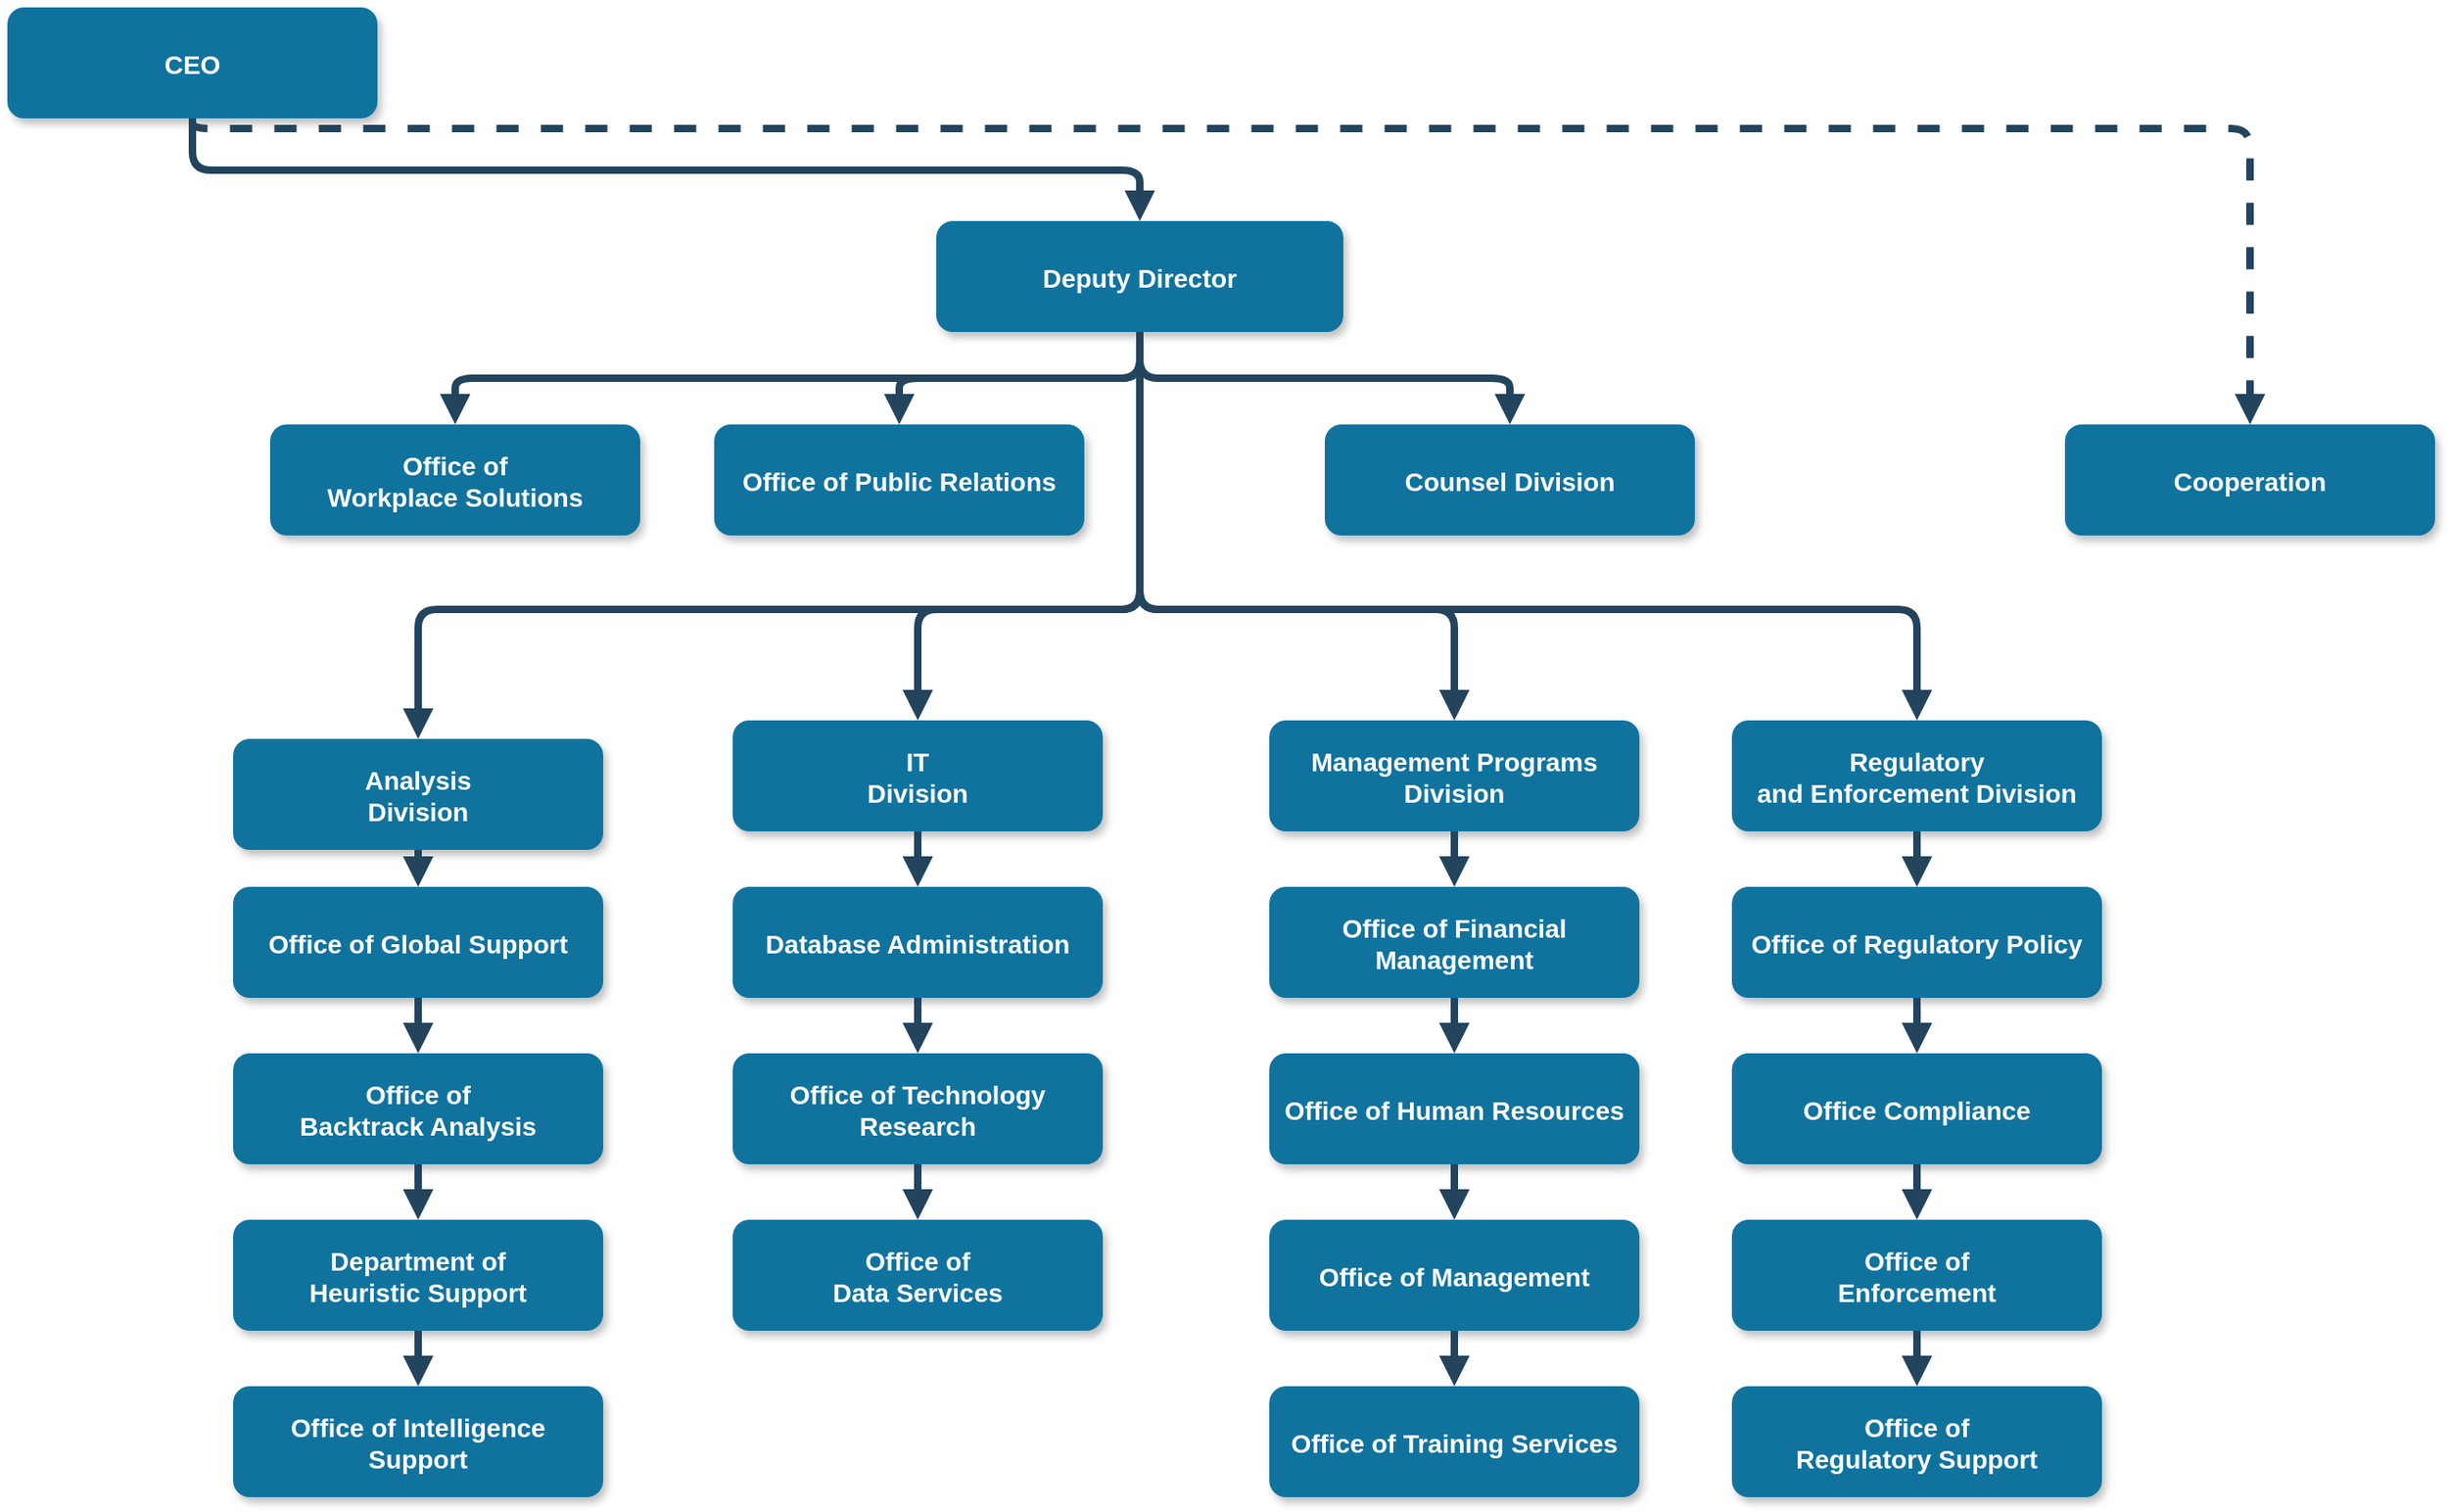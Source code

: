 <mxfile version="25.0.0" pages="2">
  <diagram name="Page-1" id="97916047-d0de-89f5-080d-49f4d83e522f">
    <mxGraphModel dx="2320" dy="1400" grid="1" gridSize="10" guides="1" tooltips="1" connect="1" arrows="1" fold="1" page="1" pageScale="1.5" pageWidth="1169" pageHeight="827" background="none" math="0" shadow="0">
      <root>
        <mxCell id="0" />
        <mxCell id="1" parent="0" />
        <mxCell id="2" value="CEO" style="rounded=1;fillColor=#10739E;strokeColor=none;shadow=1;gradientColor=none;fontStyle=1;fontColor=#FFFFFF;fontSize=14;" parent="1" vertex="1">
          <mxGeometry x="160" y="230" width="200" height="60" as="geometry" />
        </mxCell>
        <mxCell id="3" value="Deputy Director" style="rounded=1;fillColor=#10739E;strokeColor=none;shadow=1;gradientColor=none;fontStyle=1;fontColor=#FFFFFF;fontSize=14;" parent="1" vertex="1">
          <mxGeometry x="662" y="345.5" width="220" height="60" as="geometry" />
        </mxCell>
        <mxCell id="4" value="Office of &#xa;Workplace Solutions" style="rounded=1;fillColor=#10739E;strokeColor=none;shadow=1;gradientColor=none;fontStyle=1;fontColor=#FFFFFF;fontSize=14;" parent="1" vertex="1">
          <mxGeometry x="302" y="455.5" width="200" height="60" as="geometry" />
        </mxCell>
        <mxCell id="5" value="Office of Public Relations" style="rounded=1;fillColor=#10739E;strokeColor=none;shadow=1;gradientColor=none;fontStyle=1;fontColor=#FFFFFF;fontSize=14;" parent="1" vertex="1">
          <mxGeometry x="542" y="455.5" width="200" height="60" as="geometry" />
        </mxCell>
        <mxCell id="6" value="Counsel Division" style="rounded=1;fillColor=#10739E;strokeColor=none;shadow=1;gradientColor=none;fontStyle=1;fontColor=#FFFFFF;fontSize=14;" parent="1" vertex="1">
          <mxGeometry x="872" y="455.5" width="200" height="60" as="geometry" />
        </mxCell>
        <mxCell id="7" value="Cooperation" style="rounded=1;fillColor=#10739E;strokeColor=none;shadow=1;gradientColor=none;fontStyle=1;fontColor=#FFFFFF;fontSize=14;" parent="1" vertex="1">
          <mxGeometry x="1272" y="455.5" width="200" height="60" as="geometry" />
        </mxCell>
        <mxCell id="8" value="Analysis &#xa;Division" style="rounded=1;fillColor=#10739E;strokeColor=none;shadow=1;gradientColor=none;fontStyle=1;fontColor=#FFFFFF;fontSize=14;" parent="1" vertex="1">
          <mxGeometry x="282" y="625.5" width="200" height="60" as="geometry" />
        </mxCell>
        <mxCell id="9" value="Office of Global Support" style="rounded=1;fillColor=#10739E;strokeColor=none;shadow=1;gradientColor=none;fontStyle=1;fontColor=#FFFFFF;fontSize=14;" parent="1" vertex="1">
          <mxGeometry x="282" y="705.5" width="200" height="60" as="geometry" />
        </mxCell>
        <mxCell id="10" value="Office of &#xa;Backtrack Analysis" style="rounded=1;fillColor=#10739E;strokeColor=none;shadow=1;gradientColor=none;fontStyle=1;fontColor=#FFFFFF;fontSize=14;" parent="1" vertex="1">
          <mxGeometry x="282" y="795.5" width="200" height="60" as="geometry" />
        </mxCell>
        <mxCell id="11" value="Department of &#xa;Heuristic Support" style="rounded=1;fillColor=#10739E;strokeColor=none;shadow=1;gradientColor=none;fontStyle=1;fontColor=#FFFFFF;fontSize=14;" parent="1" vertex="1">
          <mxGeometry x="282" y="885.5" width="200" height="60" as="geometry" />
        </mxCell>
        <mxCell id="12" value="Office of Intelligence &#xa;Support" style="rounded=1;fillColor=#10739E;strokeColor=none;shadow=1;gradientColor=none;fontStyle=1;fontColor=#FFFFFF;fontSize=14;" parent="1" vertex="1">
          <mxGeometry x="282" y="975.5" width="200" height="60" as="geometry" />
        </mxCell>
        <mxCell id="13" value="IT&#xa;Division" style="rounded=1;fillColor=#10739E;strokeColor=none;shadow=1;gradientColor=none;fontStyle=1;fontColor=#FFFFFF;fontSize=14;" parent="1" vertex="1">
          <mxGeometry x="552" y="615.5" width="200" height="60" as="geometry" />
        </mxCell>
        <mxCell id="14" value="Database Administration" style="rounded=1;fillColor=#10739E;strokeColor=none;shadow=1;gradientColor=none;fontStyle=1;fontColor=#FFFFFF;fontSize=14;" parent="1" vertex="1">
          <mxGeometry x="552" y="705.5" width="200" height="60" as="geometry" />
        </mxCell>
        <mxCell id="15" value="Office of Technology &#xa;Research" style="rounded=1;fillColor=#10739E;strokeColor=none;shadow=1;gradientColor=none;fontStyle=1;fontColor=#FFFFFF;fontSize=14;" parent="1" vertex="1">
          <mxGeometry x="552" y="795.5" width="200" height="60" as="geometry" />
        </mxCell>
        <mxCell id="16" value="Office of&#xa;Data Services" style="rounded=1;fillColor=#10739E;strokeColor=none;shadow=1;gradientColor=none;fontStyle=1;fontColor=#FFFFFF;fontSize=14;" parent="1" vertex="1">
          <mxGeometry x="552" y="885.5" width="200" height="60" as="geometry" />
        </mxCell>
        <mxCell id="18" value="Management Programs &#xa;Division" style="rounded=1;fillColor=#10739E;strokeColor=none;shadow=1;gradientColor=none;fontStyle=1;fontColor=#FFFFFF;fontSize=14;" parent="1" vertex="1">
          <mxGeometry x="842" y="615.5" width="200" height="60" as="geometry" />
        </mxCell>
        <mxCell id="19" value="Office of Financial &#xa;Management" style="rounded=1;fillColor=#10739E;strokeColor=none;shadow=1;gradientColor=none;fontStyle=1;fontColor=#FFFFFF;fontSize=14;" parent="1" vertex="1">
          <mxGeometry x="842" y="705.5" width="200" height="60" as="geometry" />
        </mxCell>
        <mxCell id="20" value="Office of Human Resources" style="rounded=1;fillColor=#10739E;strokeColor=none;shadow=1;gradientColor=none;fontStyle=1;fontColor=#FFFFFF;fontSize=14;" parent="1" vertex="1">
          <mxGeometry x="842" y="795.5" width="200" height="60" as="geometry" />
        </mxCell>
        <mxCell id="21" value="Office of Management " style="rounded=1;fillColor=#10739E;strokeColor=none;shadow=1;gradientColor=none;fontStyle=1;fontColor=#FFFFFF;fontSize=14;" parent="1" vertex="1">
          <mxGeometry x="842" y="885.5" width="200" height="60" as="geometry" />
        </mxCell>
        <mxCell id="22" value="Office of Training Services" style="rounded=1;fillColor=#10739E;strokeColor=none;shadow=1;gradientColor=none;fontStyle=1;fontColor=#FFFFFF;fontSize=14;" parent="1" vertex="1">
          <mxGeometry x="842" y="975.5" width="200" height="60" as="geometry" />
        </mxCell>
        <mxCell id="23" value="Regulatory &#xa;and Enforcement Division" style="rounded=1;fillColor=#10739E;strokeColor=none;shadow=1;gradientColor=none;fontStyle=1;fontColor=#FFFFFF;fontSize=14;" parent="1" vertex="1">
          <mxGeometry x="1092" y="615.5" width="200" height="60" as="geometry" />
        </mxCell>
        <mxCell id="24" value="Office of Regulatory Policy" style="rounded=1;fillColor=#10739E;strokeColor=none;shadow=1;gradientColor=none;fontStyle=1;fontColor=#FFFFFF;fontSize=14;" parent="1" vertex="1">
          <mxGeometry x="1092" y="705.5" width="200" height="60" as="geometry" />
        </mxCell>
        <mxCell id="25" value="Office Compliance" style="rounded=1;fillColor=#10739E;strokeColor=none;shadow=1;gradientColor=none;fontStyle=1;fontColor=#FFFFFF;fontSize=14;" parent="1" vertex="1">
          <mxGeometry x="1092" y="795.5" width="200" height="60" as="geometry" />
        </mxCell>
        <mxCell id="26" value="Office of &#xa;Enforcement" style="rounded=1;fillColor=#10739E;strokeColor=none;shadow=1;gradientColor=none;fontStyle=1;fontColor=#FFFFFF;fontSize=14;" parent="1" vertex="1">
          <mxGeometry x="1092" y="885.5" width="200" height="60" as="geometry" />
        </mxCell>
        <mxCell id="27" value="Office of&#xa; Regulatory Support" style="rounded=1;fillColor=#10739E;strokeColor=none;shadow=1;gradientColor=none;fontStyle=1;fontColor=#FFFFFF;fontSize=14;" parent="1" vertex="1">
          <mxGeometry x="1092" y="975.5" width="200" height="60" as="geometry" />
        </mxCell>
        <mxCell id="29" value="" style="edgeStyle=elbowEdgeStyle;elbow=vertical;strokeWidth=4;endArrow=block;endFill=1;fontStyle=1;strokeColor=#23445D;" parent="1" source="2" target="3" edge="1">
          <mxGeometry x="22" y="165.5" width="100" height="100" as="geometry">
            <mxPoint x="22" y="265.5" as="sourcePoint" />
            <mxPoint x="122" y="165.5" as="targetPoint" />
          </mxGeometry>
        </mxCell>
        <mxCell id="30" value="" style="edgeStyle=elbowEdgeStyle;elbow=vertical;strokeWidth=4;endArrow=block;endFill=1;fontStyle=1;strokeColor=#23445D;" parent="1" source="3" target="5" edge="1">
          <mxGeometry x="22" y="165.5" width="100" height="100" as="geometry">
            <mxPoint x="22" y="265.5" as="sourcePoint" />
            <mxPoint x="122" y="165.5" as="targetPoint" />
          </mxGeometry>
        </mxCell>
        <mxCell id="31" value="" style="edgeStyle=elbowEdgeStyle;elbow=vertical;strokeWidth=4;endArrow=block;endFill=1;fontStyle=1;strokeColor=#23445D;" parent="1" source="3" target="4" edge="1">
          <mxGeometry x="22" y="165.5" width="100" height="100" as="geometry">
            <mxPoint x="22" y="265.5" as="sourcePoint" />
            <mxPoint x="122" y="165.5" as="targetPoint" />
          </mxGeometry>
        </mxCell>
        <mxCell id="32" value="" style="edgeStyle=elbowEdgeStyle;elbow=vertical;strokeWidth=4;endArrow=block;endFill=1;fontStyle=1;strokeColor=#23445D;" parent="1" source="3" target="6" edge="1">
          <mxGeometry x="22" y="165.5" width="100" height="100" as="geometry">
            <mxPoint x="22" y="265.5" as="sourcePoint" />
            <mxPoint x="122" y="165.5" as="targetPoint" />
          </mxGeometry>
        </mxCell>
        <mxCell id="33" value="" style="edgeStyle=elbowEdgeStyle;elbow=vertical;strokeWidth=4;endArrow=block;endFill=1;fontStyle=1;dashed=1;strokeColor=#23445D;" parent="1" source="2" target="7" edge="1">
          <mxGeometry x="22" y="165.5" width="100" height="100" as="geometry">
            <mxPoint x="22" y="265.5" as="sourcePoint" />
            <mxPoint x="122" y="165.5" as="targetPoint" />
            <Array as="points">
              <mxPoint x="1062" y="295.5" />
            </Array>
          </mxGeometry>
        </mxCell>
        <mxCell id="34" value="" style="edgeStyle=elbowEdgeStyle;elbow=vertical;strokeWidth=4;endArrow=block;endFill=1;fontStyle=1;strokeColor=#23445D;" parent="1" source="3" target="8" edge="1">
          <mxGeometry x="22" y="165.5" width="100" height="100" as="geometry">
            <mxPoint x="22" y="265.5" as="sourcePoint" />
            <mxPoint x="122" y="165.5" as="targetPoint" />
            <Array as="points">
              <mxPoint x="552" y="555.5" />
            </Array>
          </mxGeometry>
        </mxCell>
        <mxCell id="37" value="" style="edgeStyle=elbowEdgeStyle;elbow=vertical;strokeWidth=4;endArrow=block;endFill=1;fontStyle=1;strokeColor=#23445D;" parent="1" source="3" target="23" edge="1">
          <mxGeometry x="22" y="165.5" width="100" height="100" as="geometry">
            <mxPoint x="22" y="265.5" as="sourcePoint" />
            <mxPoint x="122" y="165.5" as="targetPoint" />
            <Array as="points">
              <mxPoint x="972" y="555.5" />
            </Array>
          </mxGeometry>
        </mxCell>
        <mxCell id="38" value="" style="edgeStyle=elbowEdgeStyle;elbow=vertical;strokeWidth=4;endArrow=block;endFill=1;fontStyle=1;strokeColor=#23445D;" parent="1" source="8" target="9" edge="1">
          <mxGeometry x="62" y="165.5" width="100" height="100" as="geometry">
            <mxPoint x="62" y="265.5" as="sourcePoint" />
            <mxPoint x="162" y="165.5" as="targetPoint" />
          </mxGeometry>
        </mxCell>
        <mxCell id="39" value="" style="edgeStyle=elbowEdgeStyle;elbow=vertical;strokeWidth=4;endArrow=block;endFill=1;fontStyle=1;strokeColor=#23445D;" parent="1" source="9" target="10" edge="1">
          <mxGeometry x="62" y="175.5" width="100" height="100" as="geometry">
            <mxPoint x="62" y="275.5" as="sourcePoint" />
            <mxPoint x="162" y="175.5" as="targetPoint" />
          </mxGeometry>
        </mxCell>
        <mxCell id="40" value="" style="edgeStyle=elbowEdgeStyle;elbow=vertical;strokeWidth=4;endArrow=block;endFill=1;fontStyle=1;strokeColor=#23445D;" parent="1" source="10" target="11" edge="1">
          <mxGeometry x="62" y="185.5" width="100" height="100" as="geometry">
            <mxPoint x="62" y="285.5" as="sourcePoint" />
            <mxPoint x="162" y="185.5" as="targetPoint" />
          </mxGeometry>
        </mxCell>
        <mxCell id="41" value="" style="edgeStyle=elbowEdgeStyle;elbow=vertical;strokeWidth=4;endArrow=block;endFill=1;fontStyle=1;strokeColor=#23445D;" parent="1" source="11" target="12" edge="1">
          <mxGeometry x="62" y="195.5" width="100" height="100" as="geometry">
            <mxPoint x="62" y="295.5" as="sourcePoint" />
            <mxPoint x="162" y="195.5" as="targetPoint" />
          </mxGeometry>
        </mxCell>
        <mxCell id="42" value="" style="edgeStyle=elbowEdgeStyle;elbow=vertical;strokeWidth=4;endArrow=block;endFill=1;fontStyle=1;strokeColor=#23445D;" parent="1" source="13" target="14" edge="1">
          <mxGeometry x="62" y="165.5" width="100" height="100" as="geometry">
            <mxPoint x="62" y="265.5" as="sourcePoint" />
            <mxPoint x="162" y="165.5" as="targetPoint" />
          </mxGeometry>
        </mxCell>
        <mxCell id="43" value="" style="edgeStyle=elbowEdgeStyle;elbow=vertical;strokeWidth=4;endArrow=block;endFill=1;fontStyle=1;strokeColor=#23445D;" parent="1" source="14" target="15" edge="1">
          <mxGeometry x="62" y="175.5" width="100" height="100" as="geometry">
            <mxPoint x="62" y="275.5" as="sourcePoint" />
            <mxPoint x="162" y="175.5" as="targetPoint" />
          </mxGeometry>
        </mxCell>
        <mxCell id="44" value="" style="edgeStyle=elbowEdgeStyle;elbow=vertical;strokeWidth=4;endArrow=block;endFill=1;fontStyle=1;strokeColor=#23445D;" parent="1" source="15" target="16" edge="1">
          <mxGeometry x="62" y="185.5" width="100" height="100" as="geometry">
            <mxPoint x="62" y="285.5" as="sourcePoint" />
            <mxPoint x="162" y="185.5" as="targetPoint" />
          </mxGeometry>
        </mxCell>
        <mxCell id="46" value="" style="edgeStyle=elbowEdgeStyle;elbow=vertical;strokeWidth=4;endArrow=block;endFill=1;fontStyle=1;strokeColor=#23445D;" parent="1" source="18" target="19" edge="1">
          <mxGeometry x="72" y="165.5" width="100" height="100" as="geometry">
            <mxPoint x="72" y="265.5" as="sourcePoint" />
            <mxPoint x="172" y="165.5" as="targetPoint" />
          </mxGeometry>
        </mxCell>
        <mxCell id="47" value="" style="edgeStyle=elbowEdgeStyle;elbow=vertical;strokeWidth=4;endArrow=block;endFill=1;fontStyle=1;strokeColor=#23445D;" parent="1" source="19" target="20" edge="1">
          <mxGeometry x="72" y="175.5" width="100" height="100" as="geometry">
            <mxPoint x="72" y="275.5" as="sourcePoint" />
            <mxPoint x="172" y="175.5" as="targetPoint" />
          </mxGeometry>
        </mxCell>
        <mxCell id="48" value="" style="edgeStyle=elbowEdgeStyle;elbow=vertical;strokeWidth=4;endArrow=block;endFill=1;fontStyle=1;strokeColor=#23445D;" parent="1" source="20" target="21" edge="1">
          <mxGeometry x="72" y="185.5" width="100" height="100" as="geometry">
            <mxPoint x="72" y="285.5" as="sourcePoint" />
            <mxPoint x="172" y="185.5" as="targetPoint" />
          </mxGeometry>
        </mxCell>
        <mxCell id="49" value="" style="edgeStyle=elbowEdgeStyle;elbow=vertical;strokeWidth=4;endArrow=block;endFill=1;fontStyle=1;strokeColor=#23445D;" parent="1" source="21" target="22" edge="1">
          <mxGeometry x="72" y="195.5" width="100" height="100" as="geometry">
            <mxPoint x="72" y="295.5" as="sourcePoint" />
            <mxPoint x="172" y="195.5" as="targetPoint" />
          </mxGeometry>
        </mxCell>
        <mxCell id="50" value="" style="edgeStyle=elbowEdgeStyle;elbow=vertical;strokeWidth=4;endArrow=block;endFill=1;fontStyle=1;strokeColor=#23445D;" parent="1" source="23" target="24" edge="1">
          <mxGeometry x="72" y="165.5" width="100" height="100" as="geometry">
            <mxPoint x="72" y="265.5" as="sourcePoint" />
            <mxPoint x="172" y="165.5" as="targetPoint" />
          </mxGeometry>
        </mxCell>
        <mxCell id="51" value="" style="edgeStyle=elbowEdgeStyle;elbow=vertical;strokeWidth=4;endArrow=block;endFill=1;fontStyle=1;strokeColor=#23445D;" parent="1" source="24" target="25" edge="1">
          <mxGeometry x="72" y="175.5" width="100" height="100" as="geometry">
            <mxPoint x="72" y="275.5" as="sourcePoint" />
            <mxPoint x="172" y="175.5" as="targetPoint" />
          </mxGeometry>
        </mxCell>
        <mxCell id="52" value="" style="edgeStyle=elbowEdgeStyle;elbow=vertical;strokeWidth=4;endArrow=block;endFill=1;fontStyle=1;strokeColor=#23445D;" parent="1" source="25" target="26" edge="1">
          <mxGeometry x="72" y="185.5" width="100" height="100" as="geometry">
            <mxPoint x="72" y="285.5" as="sourcePoint" />
            <mxPoint x="172" y="185.5" as="targetPoint" />
          </mxGeometry>
        </mxCell>
        <mxCell id="53" value="" style="edgeStyle=elbowEdgeStyle;elbow=vertical;strokeWidth=4;endArrow=block;endFill=1;fontStyle=1;strokeColor=#23445D;" parent="1" source="26" target="27" edge="1">
          <mxGeometry x="72" y="195.5" width="100" height="100" as="geometry">
            <mxPoint x="72" y="295.5" as="sourcePoint" />
            <mxPoint x="172" y="195.5" as="targetPoint" />
          </mxGeometry>
        </mxCell>
        <mxCell id="54" value="" style="edgeStyle=elbowEdgeStyle;elbow=vertical;strokeWidth=4;endArrow=block;endFill=1;fontStyle=1;strokeColor=#23445D;" parent="1" source="3" target="13" edge="1">
          <mxGeometry x="22" y="165.5" width="100" height="100" as="geometry">
            <mxPoint x="22" y="265.5" as="sourcePoint" />
            <mxPoint x="122" y="165.5" as="targetPoint" />
            <Array as="points">
              <mxPoint x="652" y="555.5" />
            </Array>
          </mxGeometry>
        </mxCell>
        <mxCell id="55" value="" style="edgeStyle=elbowEdgeStyle;elbow=vertical;strokeWidth=4;endArrow=block;endFill=1;fontStyle=1;strokeColor=#23445D;" parent="1" source="3" target="18" edge="1">
          <mxGeometry x="22" y="165.5" width="100" height="100" as="geometry">
            <mxPoint x="22" y="265.5" as="sourcePoint" />
            <mxPoint x="122" y="165.5" as="targetPoint" />
            <Array as="points">
              <mxPoint x="942" y="555.5" />
            </Array>
          </mxGeometry>
        </mxCell>
      </root>
    </mxGraphModel>
  </diagram>
  <diagram id="EVfJHVFVR5TidSL9Ph4I" name="2-OP_Seq">
    <mxGraphModel dx="4448" dy="1273" grid="1" gridSize="10" guides="1" tooltips="1" connect="1" arrows="1" fold="1" page="1" pageScale="1" pageWidth="2339" pageHeight="3300" math="0" shadow="0">
      <root>
        <mxCell id="0" />
        <mxCell id="1" parent="0" />
        <mxCell id="Tqrooi8KXNfOaJ4p9aSY-1" value="RP Boot" style="rounded=1;fillColor=#10739E;strokeColor=none;shadow=1;gradientColor=none;fontStyle=1;fontColor=#FFFFFF;fontSize=14;" vertex="1" parent="1">
          <mxGeometry x="330" y="20" width="200" height="60" as="geometry" />
        </mxCell>
        <mxCell id="Tqrooi8KXNfOaJ4p9aSY-2" value="ESP Boot" style="rounded=1;fillColor=#10739E;strokeColor=none;shadow=1;gradientColor=none;fontStyle=1;fontColor=#FFFFFF;fontSize=14;" vertex="1" parent="1">
          <mxGeometry x="600" y="20" width="200" height="60" as="geometry" />
        </mxCell>
        <mxCell id="Tqrooi8KXNfOaJ4p9aSY-3" value="Set All FB1 to Pull Down" style="rounded=1;fillColor=#10739E;strokeColor=none;shadow=1;gradientColor=none;fontStyle=1;fontColor=#FFFFFF;fontSize=14;" vertex="1" parent="1">
          <mxGeometry x="330" y="90" width="200" height="60" as="geometry" />
        </mxCell>
        <mxCell id="Tqrooi8KXNfOaJ4p9aSY-4" value="Init UART, I2C" style="rounded=1;fillColor=#10739E;strokeColor=none;shadow=1;gradientColor=none;fontStyle=1;fontColor=#FFFFFF;fontSize=14;" vertex="1" parent="1">
          <mxGeometry x="600" y="155" width="200" height="60" as="geometry" />
        </mxCell>
        <mxCell id="Tqrooi8KXNfOaJ4p9aSY-55" style="edgeStyle=orthogonalEdgeStyle;rounded=0;orthogonalLoop=1;jettySize=auto;html=1;exitX=0;exitY=0.5;exitDx=0;exitDy=0;entryX=1;entryY=0.5;entryDx=0;entryDy=0;" edge="1" parent="1" source="Tqrooi8KXNfOaJ4p9aSY-6" target="Tqrooi8KXNfOaJ4p9aSY-53">
          <mxGeometry relative="1" as="geometry" />
        </mxCell>
        <mxCell id="Tqrooi8KXNfOaJ4p9aSY-63" style="edgeStyle=orthogonalEdgeStyle;rounded=0;orthogonalLoop=1;jettySize=auto;html=1;exitX=1;exitY=0.5;exitDx=0;exitDy=0;entryX=0;entryY=0.5;entryDx=0;entryDy=0;" edge="1" parent="1" source="Tqrooi8KXNfOaJ4p9aSY-6" target="Tqrooi8KXNfOaJ4p9aSY-33">
          <mxGeometry relative="1" as="geometry" />
        </mxCell>
        <mxCell id="Tqrooi8KXNfOaJ4p9aSY-6" value="Handshake" style="rounded=1;fillColor=#10739E;strokeColor=none;shadow=1;gradientColor=none;fontStyle=1;fontColor=#FFFFFF;fontSize=14;" vertex="1" parent="1">
          <mxGeometry x="330" y="300" width="470" height="60" as="geometry" />
        </mxCell>
        <mxCell id="Tqrooi8KXNfOaJ4p9aSY-56" style="edgeStyle=orthogonalEdgeStyle;rounded=0;orthogonalLoop=1;jettySize=auto;html=1;exitX=0;exitY=0.5;exitDx=0;exitDy=0;" edge="1" parent="1" source="Tqrooi8KXNfOaJ4p9aSY-58">
          <mxGeometry relative="1" as="geometry">
            <mxPoint x="220" y="240" as="targetPoint" />
          </mxGeometry>
        </mxCell>
        <mxCell id="Tqrooi8KXNfOaJ4p9aSY-7" value="Init UART" style="rounded=1;fillColor=#10739E;strokeColor=none;shadow=1;gradientColor=none;fontStyle=1;fontColor=#FFFFFF;fontSize=14;" vertex="1" parent="1">
          <mxGeometry x="330" y="227" width="200" height="60" as="geometry" />
        </mxCell>
        <mxCell id="Tqrooi8KXNfOaJ4p9aSY-57" style="edgeStyle=orthogonalEdgeStyle;rounded=0;orthogonalLoop=1;jettySize=auto;html=1;exitX=0;exitY=0.5;exitDx=0;exitDy=0;entryX=0.987;entryY=0.374;entryDx=0;entryDy=0;entryPerimeter=0;" edge="1" parent="1" target="Tqrooi8KXNfOaJ4p9aSY-53">
          <mxGeometry relative="1" as="geometry">
            <mxPoint x="270" y="245" as="targetPoint" />
            <mxPoint x="380" y="190" as="sourcePoint" />
            <Array as="points">
              <mxPoint x="380" y="191" />
              <mxPoint x="280" y="191" />
              <mxPoint x="280" y="237" />
            </Array>
          </mxGeometry>
        </mxCell>
        <mxCell id="Tqrooi8KXNfOaJ4p9aSY-8" value="Check Modules" style="rounded=1;fillColor=#10739E;strokeColor=none;shadow=1;gradientColor=none;fontStyle=1;fontColor=#FFFFFF;fontSize=14;" vertex="1" parent="1">
          <mxGeometry x="330" y="155" width="200" height="60" as="geometry" />
        </mxCell>
        <mxCell id="Tqrooi8KXNfOaJ4p9aSY-11" value="Init led strip (Assign all gpio cnst)&#xa;8xO2- Yellow, Stat LED- Yellow" style="rounded=1;fillColor=#10739E;strokeColor=none;shadow=1;gradientColor=none;fontStyle=1;fontColor=#FFFFFF;fontSize=14;" vertex="1" parent="1">
          <mxGeometry x="570" y="90" width="260" height="60" as="geometry" />
        </mxCell>
        <mxCell id="Tqrooi8KXNfOaJ4p9aSY-12" value="Check Aiq, Motion Senosr" style="rounded=1;fillColor=#10739E;strokeColor=none;shadow=1;gradientColor=none;fontStyle=1;fontColor=#FFFFFF;fontSize=14;" vertex="1" parent="1">
          <mxGeometry x="600" y="227" width="200" height="60" as="geometry" />
        </mxCell>
        <mxCell id="Tqrooi8KXNfOaJ4p9aSY-20" value="HW CONFIG" style="swimlane;horizontal=0;whiteSpace=wrap;html=1;fillColor=#a0522d;strokeColor=#6D1F00;fontColor=#ffffff;" vertex="1" parent="1">
          <mxGeometry x="1080" y="15" width="400" height="515" as="geometry" />
        </mxCell>
        <mxCell id="Tqrooi8KXNfOaJ4p9aSY-21" value="" style="rounded=0;whiteSpace=wrap;html=1;fillColor=#a0522d;fontColor=#ffffff;strokeColor=#6D1F00;" vertex="1" parent="Tqrooi8KXNfOaJ4p9aSY-20">
          <mxGeometry x="30" y="5" width="220" height="500" as="geometry" />
        </mxCell>
        <mxCell id="Tqrooi8KXNfOaJ4p9aSY-13" value="AIQ&#xa;EN/DIS&#xa;GPIO" style="rounded=1;fillColor=#10739E;strokeColor=none;shadow=1;gradientColor=none;fontStyle=1;fontColor=#FFFFFF;fontSize=14;" vertex="1" parent="Tqrooi8KXNfOaJ4p9aSY-20">
          <mxGeometry x="40" y="15" width="200" height="80" as="geometry" />
        </mxCell>
        <mxCell id="Tqrooi8KXNfOaJ4p9aSY-34" value="DEV TYPE- SEQUA SENSE&#xa;DEV TYPE- SEQUA WALL" style="rounded=1;fillColor=#10739E;strokeColor=none;shadow=1;gradientColor=none;fontStyle=1;fontColor=#FFFFFF;fontSize=14;" vertex="1" parent="Tqrooi8KXNfOaJ4p9aSY-20">
          <mxGeometry x="40" y="205" width="200" height="80" as="geometry" />
        </mxCell>
        <mxCell id="Tqrooi8KXNfOaJ4p9aSY-43" value="8X MOD TYPE, POS" style="rounded=1;fillColor=#10739E;strokeColor=none;shadow=1;gradientColor=none;fontStyle=1;fontColor=#FFFFFF;fontSize=14;" vertex="1" parent="Tqrooi8KXNfOaJ4p9aSY-20">
          <mxGeometry x="40" y="305" width="200" height="80" as="geometry" />
        </mxCell>
        <mxCell id="Tqrooi8KXNfOaJ4p9aSY-39" style="edgeStyle=orthogonalEdgeStyle;rounded=0;orthogonalLoop=1;jettySize=auto;html=1;exitX=1;exitY=0.5;exitDx=0;exitDy=0;" edge="1" parent="1" source="Tqrooi8KXNfOaJ4p9aSY-22" target="Tqrooi8KXNfOaJ4p9aSY-33">
          <mxGeometry relative="1" as="geometry">
            <Array as="points">
              <mxPoint x="1340" y="162" />
              <mxPoint x="1340" y="210" />
              <mxPoint x="851" y="210" />
            </Array>
          </mxGeometry>
        </mxCell>
        <mxCell id="Tqrooi8KXNfOaJ4p9aSY-22" value="MOT&#xa;EN/DIS&#xa;GPIO" style="rounded=1;fillColor=#10739E;strokeColor=none;shadow=1;gradientColor=none;fontStyle=1;fontColor=#FFFFFF;fontSize=14;" vertex="1" parent="1">
          <mxGeometry x="1123" y="122" width="200" height="80" as="geometry" />
        </mxCell>
        <mxCell id="Tqrooi8KXNfOaJ4p9aSY-29" value="Send Mod Types" style="rounded=1;fillColor=#10739E;strokeColor=none;shadow=1;gradientColor=none;fontStyle=1;fontColor=#FFFFFF;fontSize=14;" vertex="1" parent="1">
          <mxGeometry x="330" y="370" width="200" height="60" as="geometry" />
        </mxCell>
        <mxCell id="Tqrooi8KXNfOaJ4p9aSY-64" style="edgeStyle=orthogonalEdgeStyle;rounded=0;orthogonalLoop=1;jettySize=auto;html=1;exitX=1;exitY=0.5;exitDx=0;exitDy=0;entryX=0;entryY=0.5;entryDx=0;entryDy=0;" edge="1" parent="1" source="Tqrooi8KXNfOaJ4p9aSY-65" target="Tqrooi8KXNfOaJ4p9aSY-60">
          <mxGeometry relative="1" as="geometry" />
        </mxCell>
        <mxCell id="Tqrooi8KXNfOaJ4p9aSY-30" value="Recieve Mod Types" style="rounded=1;fillColor=#10739E;strokeColor=none;shadow=1;gradientColor=none;fontStyle=1;fontColor=#FFFFFF;fontSize=14;" vertex="1" parent="1">
          <mxGeometry x="600" y="370" width="200" height="60" as="geometry" />
        </mxCell>
        <mxCell id="Tqrooi8KXNfOaJ4p9aSY-48" value="" style="edgeStyle=orthogonalEdgeStyle;rounded=0;orthogonalLoop=1;jettySize=auto;html=1;" edge="1" parent="1" source="Tqrooi8KXNfOaJ4p9aSY-33" target="Tqrooi8KXNfOaJ4p9aSY-47">
          <mxGeometry relative="1" as="geometry" />
        </mxCell>
        <mxCell id="Tqrooi8KXNfOaJ4p9aSY-33" value="SENSE&lt;div&gt;MODULE&lt;/div&gt;&lt;div&gt;DETECTED&lt;/div&gt;" style="rhombus;whiteSpace=wrap;html=1;fillColor=#e51400;fontColor=#ffffff;strokeColor=#B20000;" vertex="1" parent="1">
          <mxGeometry x="811" y="280" width="110" height="90" as="geometry" />
        </mxCell>
        <mxCell id="Tqrooi8KXNfOaJ4p9aSY-38" style="edgeStyle=orthogonalEdgeStyle;rounded=0;orthogonalLoop=1;jettySize=auto;html=1;exitX=1;exitY=0.5;exitDx=0;exitDy=0;" edge="1" parent="1" source="Tqrooi8KXNfOaJ4p9aSY-13" target="Tqrooi8KXNfOaJ4p9aSY-33">
          <mxGeometry relative="1" as="geometry">
            <mxPoint x="1190" y="200" as="targetPoint" />
            <Array as="points">
              <mxPoint x="1340" y="70" />
              <mxPoint x="1340" y="210" />
              <mxPoint x="851" y="210" />
            </Array>
          </mxGeometry>
        </mxCell>
        <mxCell id="Tqrooi8KXNfOaJ4p9aSY-40" style="edgeStyle=orthogonalEdgeStyle;rounded=0;orthogonalLoop=1;jettySize=auto;html=1;exitX=1;exitY=0.5;exitDx=0;exitDy=0;entryX=0;entryY=0.5;entryDx=0;entryDy=0;" edge="1" parent="1" source="Tqrooi8KXNfOaJ4p9aSY-12" target="Tqrooi8KXNfOaJ4p9aSY-13">
          <mxGeometry relative="1" as="geometry" />
        </mxCell>
        <mxCell id="Tqrooi8KXNfOaJ4p9aSY-41" style="edgeStyle=orthogonalEdgeStyle;rounded=0;orthogonalLoop=1;jettySize=auto;html=1;exitX=1;exitY=0.25;exitDx=0;exitDy=0;entryX=0;entryY=0.5;entryDx=0;entryDy=0;" edge="1" parent="1" source="Tqrooi8KXNfOaJ4p9aSY-12" target="Tqrooi8KXNfOaJ4p9aSY-22">
          <mxGeometry relative="1" as="geometry">
            <Array as="points">
              <mxPoint x="800" y="257" />
              <mxPoint x="960" y="257" />
              <mxPoint x="960" y="162" />
            </Array>
          </mxGeometry>
        </mxCell>
        <mxCell id="Tqrooi8KXNfOaJ4p9aSY-49" style="edgeStyle=orthogonalEdgeStyle;rounded=0;orthogonalLoop=1;jettySize=auto;html=1;exitX=0.5;exitY=0;exitDx=0;exitDy=0;" edge="1" parent="1" source="Tqrooi8KXNfOaJ4p9aSY-47" target="Tqrooi8KXNfOaJ4p9aSY-34">
          <mxGeometry relative="1" as="geometry" />
        </mxCell>
        <mxCell id="Tqrooi8KXNfOaJ4p9aSY-61" style="edgeStyle=orthogonalEdgeStyle;rounded=0;orthogonalLoop=1;jettySize=auto;html=1;exitX=0.5;exitY=1;exitDx=0;exitDy=0;entryX=0.5;entryY=0;entryDx=0;entryDy=0;" edge="1" parent="1" source="Tqrooi8KXNfOaJ4p9aSY-47" target="Tqrooi8KXNfOaJ4p9aSY-60">
          <mxGeometry relative="1" as="geometry" />
        </mxCell>
        <mxCell id="Tqrooi8KXNfOaJ4p9aSY-47" value="No history of&lt;div&gt;Module reg&lt;/div&gt;" style="rhombus;whiteSpace=wrap;html=1;fillColor=#e51400;fontColor=#ffffff;strokeColor=#B20000;" vertex="1" parent="1">
          <mxGeometry x="950" y="280" width="110" height="90" as="geometry" />
        </mxCell>
        <mxCell id="Tqrooi8KXNfOaJ4p9aSY-53" value="LED RED" style="whiteSpace=wrap;html=1;fillColor=#e51400;strokeColor=#B20000;fontColor=#ffffff;" vertex="1" parent="1">
          <mxGeometry x="100" y="215" width="120" height="60" as="geometry" />
        </mxCell>
        <mxCell id="Tqrooi8KXNfOaJ4p9aSY-59" value="" style="edgeStyle=orthogonalEdgeStyle;rounded=0;orthogonalLoop=1;jettySize=auto;html=1;exitX=0;exitY=0.5;exitDx=0;exitDy=0;" edge="1" parent="1" source="Tqrooi8KXNfOaJ4p9aSY-7" target="Tqrooi8KXNfOaJ4p9aSY-58">
          <mxGeometry relative="1" as="geometry">
            <mxPoint x="220" y="240" as="targetPoint" />
            <mxPoint x="330" y="257" as="sourcePoint" />
          </mxGeometry>
        </mxCell>
        <mxCell id="Tqrooi8KXNfOaJ4p9aSY-58" value="" style="rhombus;whiteSpace=wrap;html=1;fillColor=#e51400;fontColor=#ffffff;strokeColor=#B20000;" vertex="1" parent="1">
          <mxGeometry x="260" y="230" width="30" height="30" as="geometry" />
        </mxCell>
        <mxCell id="Tqrooi8KXNfOaJ4p9aSY-60" value="STAT LED RED" style="whiteSpace=wrap;html=1;fillColor=#e51400;strokeColor=#B20000;fontColor=#ffffff;" vertex="1" parent="1">
          <mxGeometry x="945" y="390" width="120" height="60" as="geometry" />
        </mxCell>
        <mxCell id="Tqrooi8KXNfOaJ4p9aSY-66" value="" style="edgeStyle=orthogonalEdgeStyle;rounded=0;orthogonalLoop=1;jettySize=auto;html=1;exitX=1;exitY=0.5;exitDx=0;exitDy=0;entryX=0;entryY=0.5;entryDx=0;entryDy=0;" edge="1" parent="1" source="Tqrooi8KXNfOaJ4p9aSY-30" target="Tqrooi8KXNfOaJ4p9aSY-65">
          <mxGeometry relative="1" as="geometry">
            <mxPoint x="800" y="400" as="sourcePoint" />
            <mxPoint x="945" y="420" as="targetPoint" />
          </mxGeometry>
        </mxCell>
        <mxCell id="Tqrooi8KXNfOaJ4p9aSY-65" value="" style="rhombus;whiteSpace=wrap;html=1;fillColor=#e51400;fontColor=#ffffff;strokeColor=#B20000;" vertex="1" parent="1">
          <mxGeometry x="860" y="400" width="30" height="30" as="geometry" />
        </mxCell>
        <mxCell id="Tqrooi8KXNfOaJ4p9aSY-67" style="edgeStyle=orthogonalEdgeStyle;rounded=0;orthogonalLoop=1;jettySize=auto;html=1;exitX=1;exitY=0.5;exitDx=0;exitDy=0;entryX=0;entryY=0.5;entryDx=0;entryDy=0;" edge="1" parent="1" source="Tqrooi8KXNfOaJ4p9aSY-30" target="Tqrooi8KXNfOaJ4p9aSY-43">
          <mxGeometry relative="1" as="geometry">
            <mxPoint x="811" y="462.8" as="sourcePoint" />
            <mxPoint x="1133.4" y="430.0" as="targetPoint" />
            <Array as="points">
              <mxPoint x="930" y="400" />
              <mxPoint x="930" y="370" />
              <mxPoint x="1120" y="370" />
            </Array>
          </mxGeometry>
        </mxCell>
        <mxCell id="Tqrooi8KXNfOaJ4p9aSY-69" value="MOD CONTROL" style="swimlane;horizontal=0;whiteSpace=wrap;html=1;fillColor=#a0522d;strokeColor=#6D1F00;fontColor=#ffffff;" vertex="1" parent="1">
          <mxGeometry x="-321" y="609" width="761" height="515" as="geometry" />
        </mxCell>
        <mxCell id="Tqrooi8KXNfOaJ4p9aSY-70" value="" style="rounded=0;whiteSpace=wrap;html=1;fillColor=#a0522d;fontColor=#ffffff;strokeColor=#6D1F00;" vertex="1" parent="Tqrooi8KXNfOaJ4p9aSY-69">
          <mxGeometry x="30" y="5" width="220" height="500" as="geometry" />
        </mxCell>
        <mxCell id="Tqrooi8KXNfOaJ4p9aSY-71" value="8 X MOD STATUS&#xa;LEVEL&#xa;STATE" style="rounded=1;fillColor=#10739E;strokeColor=none;shadow=1;gradientColor=none;fontStyle=1;fontColor=#FFFFFF;fontSize=14;" vertex="1" parent="Tqrooi8KXNfOaJ4p9aSY-69">
          <mxGeometry x="40" y="15" width="200" height="80" as="geometry" />
        </mxCell>
        <mxCell id="Tqrooi8KXNfOaJ4p9aSY-110" value="GPIO FB Trigger" style="rounded=1;fillColor=#10739E;strokeColor=none;shadow=1;gradientColor=none;fontStyle=1;fontColor=#FFFFFF;fontSize=14;" vertex="1" parent="Tqrooi8KXNfOaJ4p9aSY-69">
          <mxGeometry x="441" y="95" width="200" height="60" as="geometry" />
        </mxCell>
        <mxCell id="Tqrooi8KXNfOaJ4p9aSY-126" value="MATTER TRIG" style="rounded=1;fillColor=#10739E;strokeColor=none;shadow=1;gradientColor=none;fontStyle=1;fontColor=#FFFFFF;fontSize=14;" vertex="1" parent="Tqrooi8KXNfOaJ4p9aSY-69">
          <mxGeometry x="291" y="421" width="200" height="60" as="geometry" />
        </mxCell>
        <mxCell id="Tqrooi8KXNfOaJ4p9aSY-116" style="edgeStyle=orthogonalEdgeStyle;rounded=0;orthogonalLoop=1;jettySize=auto;html=1;exitX=1;exitY=0.75;exitDx=0;exitDy=0;entryX=1;entryY=0.5;entryDx=0;entryDy=0;" edge="1" parent="1" source="Tqrooi8KXNfOaJ4p9aSY-74" target="Tqrooi8KXNfOaJ4p9aSY-111">
          <mxGeometry relative="1" as="geometry">
            <Array as="points">
              <mxPoint x="220" y="665" />
              <mxPoint x="220" y="610" />
              <mxPoint x="440" y="610" />
              <mxPoint x="440" y="810" />
            </Array>
          </mxGeometry>
        </mxCell>
        <mxCell id="Tqrooi8KXNfOaJ4p9aSY-74" value="!Init?=?&#xa;Init()&#xa;Read Status from NVS" style="rounded=1;fillColor=#10739E;strokeColor=none;shadow=1;gradientColor=none;fontStyle=1;fontColor=#FFFFFF;fontSize=14;" vertex="1" parent="1">
          <mxGeometry x="120" y="620" width="200" height="60" as="geometry" />
        </mxCell>
        <mxCell id="Tqrooi8KXNfOaJ4p9aSY-76" value="HW CONFIG" style="swimlane;horizontal=0;whiteSpace=wrap;html=1;fillColor=#a0522d;strokeColor=#6D1F00;fontColor=#ffffff;" vertex="1" parent="1">
          <mxGeometry x="-321" y="90" width="400" height="425" as="geometry" />
        </mxCell>
        <mxCell id="Tqrooi8KXNfOaJ4p9aSY-77" value="" style="rounded=0;whiteSpace=wrap;html=1;fillColor=#a0522d;fontColor=#ffffff;strokeColor=#6D1F00;" vertex="1" parent="Tqrooi8KXNfOaJ4p9aSY-76">
          <mxGeometry x="30" y="5" width="220" height="415" as="geometry" />
        </mxCell>
        <mxCell id="Tqrooi8KXNfOaJ4p9aSY-78" value="BUZ GPIO" style="rounded=1;fillColor=#10739E;strokeColor=none;shadow=1;gradientColor=none;fontStyle=1;fontColor=#FFFFFF;fontSize=14;" vertex="1" parent="Tqrooi8KXNfOaJ4p9aSY-76">
          <mxGeometry x="40" y="109" width="200" height="80" as="geometry" />
        </mxCell>
        <mxCell id="Tqrooi8KXNfOaJ4p9aSY-79" value="8X MOD TYPE, POS" style="rounded=1;fillColor=#10739E;strokeColor=none;shadow=1;gradientColor=none;fontStyle=1;fontColor=#FFFFFF;fontSize=14;" vertex="1" parent="Tqrooi8KXNfOaJ4p9aSY-76">
          <mxGeometry x="40" y="205" width="200" height="80" as="geometry" />
        </mxCell>
        <mxCell id="Tqrooi8KXNfOaJ4p9aSY-80" value="8X MOD GPIO" style="rounded=1;fillColor=#10739E;strokeColor=none;shadow=1;gradientColor=none;fontStyle=1;fontColor=#FFFFFF;fontSize=14;" vertex="1" parent="Tqrooi8KXNfOaJ4p9aSY-76">
          <mxGeometry x="40" y="305" width="200" height="80" as="geometry" />
        </mxCell>
        <mxCell id="Tqrooi8KXNfOaJ4p9aSY-84" style="edgeStyle=orthogonalEdgeStyle;rounded=0;orthogonalLoop=1;jettySize=auto;html=1;" edge="1" parent="Tqrooi8KXNfOaJ4p9aSY-76" source="Tqrooi8KXNfOaJ4p9aSY-8">
          <mxGeometry relative="1" as="geometry">
            <mxPoint x="582" y="95" as="sourcePoint" />
            <mxPoint x="241" y="240" as="targetPoint" />
            <Array as="points">
              <mxPoint x="301" y="95" />
              <mxPoint x="301" y="245" />
            </Array>
          </mxGeometry>
        </mxCell>
        <mxCell id="Tqrooi8KXNfOaJ4p9aSY-88" style="edgeStyle=orthogonalEdgeStyle;rounded=0;orthogonalLoop=1;jettySize=auto;html=1;exitX=0;exitY=0.5;exitDx=0;exitDy=0;" edge="1" parent="1" source="Tqrooi8KXNfOaJ4p9aSY-82">
          <mxGeometry relative="1" as="geometry">
            <mxPoint x="-70" y="430" as="targetPoint" />
            <Array as="points">
              <mxPoint x="200" y="560" />
              <mxPoint x="200" y="430" />
            </Array>
          </mxGeometry>
        </mxCell>
        <mxCell id="Tqrooi8KXNfOaJ4p9aSY-89" style="edgeStyle=orthogonalEdgeStyle;rounded=0;orthogonalLoop=1;jettySize=auto;html=1;exitX=0;exitY=0.5;exitDx=0;exitDy=0;entryX=1;entryY=0.5;entryDx=0;entryDy=0;" edge="1" parent="1" source="Tqrooi8KXNfOaJ4p9aSY-82" target="Tqrooi8KXNfOaJ4p9aSY-78">
          <mxGeometry relative="1" as="geometry">
            <Array as="points">
              <mxPoint x="200" y="560" />
              <mxPoint x="200" y="300" />
              <mxPoint x="-50" y="300" />
              <mxPoint x="-50" y="239" />
            </Array>
          </mxGeometry>
        </mxCell>
        <mxCell id="Tqrooi8KXNfOaJ4p9aSY-82" value="HW ALLOCATOR" style="rounded=1;fillColor=#10739E;strokeColor=none;shadow=1;gradientColor=none;fontStyle=1;fontColor=#FFFFFF;fontSize=14;" vertex="1" parent="1">
          <mxGeometry x="330" y="530" width="200" height="60" as="geometry" />
        </mxCell>
        <mxCell id="Tqrooi8KXNfOaJ4p9aSY-92" style="edgeStyle=orthogonalEdgeStyle;rounded=0;orthogonalLoop=1;jettySize=auto;html=1;exitX=1;exitY=0.5;exitDx=0;exitDy=0;" edge="1" parent="1" source="Tqrooi8KXNfOaJ4p9aSY-83">
          <mxGeometry relative="1" as="geometry">
            <mxPoint x="1330" y="80" as="targetPoint" />
            <Array as="points">
              <mxPoint x="1390" y="560" />
              <mxPoint x="1390" y="80" />
            </Array>
          </mxGeometry>
        </mxCell>
        <mxCell id="Tqrooi8KXNfOaJ4p9aSY-93" style="edgeStyle=orthogonalEdgeStyle;rounded=0;orthogonalLoop=1;jettySize=auto;html=1;exitX=1;exitY=0.5;exitDx=0;exitDy=0;entryX=1;entryY=0.5;entryDx=0;entryDy=0;" edge="1" parent="1" source="Tqrooi8KXNfOaJ4p9aSY-83" target="Tqrooi8KXNfOaJ4p9aSY-22">
          <mxGeometry relative="1" as="geometry">
            <Array as="points">
              <mxPoint x="1390" y="560" />
              <mxPoint x="1390" y="162" />
            </Array>
          </mxGeometry>
        </mxCell>
        <mxCell id="Tqrooi8KXNfOaJ4p9aSY-95" style="edgeStyle=orthogonalEdgeStyle;rounded=0;orthogonalLoop=1;jettySize=auto;html=1;exitX=1;exitY=0.5;exitDx=0;exitDy=0;entryX=1;entryY=0.5;entryDx=0;entryDy=0;" edge="1" parent="1" source="Tqrooi8KXNfOaJ4p9aSY-83" target="Tqrooi8KXNfOaJ4p9aSY-94">
          <mxGeometry relative="1" as="geometry">
            <Array as="points">
              <mxPoint x="1390" y="560" />
              <mxPoint x="1390" y="450" />
            </Array>
          </mxGeometry>
        </mxCell>
        <mxCell id="Tqrooi8KXNfOaJ4p9aSY-83" value="HW ALLOCATOR" style="rounded=1;fillColor=#10739E;strokeColor=none;shadow=1;gradientColor=none;fontStyle=1;fontColor=#FFFFFF;fontSize=14;" vertex="1" parent="1">
          <mxGeometry x="600" y="530" width="200" height="60" as="geometry" />
        </mxCell>
        <mxCell id="Tqrooi8KXNfOaJ4p9aSY-85" style="edgeStyle=orthogonalEdgeStyle;rounded=0;orthogonalLoop=1;jettySize=auto;html=1;exitX=1;exitY=0.5;exitDx=0;exitDy=0;entryX=0;entryY=0.5;entryDx=0;entryDy=0;" edge="1" parent="1" source="Tqrooi8KXNfOaJ4p9aSY-79" target="Tqrooi8KXNfOaJ4p9aSY-29">
          <mxGeometry relative="1" as="geometry" />
        </mxCell>
        <mxCell id="Tqrooi8KXNfOaJ4p9aSY-90" value="" style="shape=flexArrow;endArrow=classic;html=1;rounded=0;entryX=0;entryY=0.5;entryDx=0;entryDy=0;exitX=1;exitY=0.5;exitDx=0;exitDy=0;" edge="1" parent="1" source="Tqrooi8KXNfOaJ4p9aSY-109" target="Tqrooi8KXNfOaJ4p9aSY-75">
          <mxGeometry width="50" height="50" relative="1" as="geometry">
            <mxPoint x="530" y="650" as="sourcePoint" />
            <mxPoint x="580" y="600" as="targetPoint" />
            <Array as="points">
              <mxPoint x="520" y="970" />
              <mxPoint x="520" y="650" />
            </Array>
          </mxGeometry>
        </mxCell>
        <mxCell id="Tqrooi8KXNfOaJ4p9aSY-91" value="" style="shape=flexArrow;endArrow=classic;html=1;rounded=0;entryX=0;entryY=0.5;entryDx=0;entryDy=0;" edge="1" parent="1">
          <mxGeometry width="50" height="50" relative="1" as="geometry">
            <mxPoint x="530" y="401" as="sourcePoint" />
            <mxPoint x="600" y="401" as="targetPoint" />
          </mxGeometry>
        </mxCell>
        <mxCell id="Tqrooi8KXNfOaJ4p9aSY-94" value="8X MOD LED EN/DIS, NO" style="rounded=1;fillColor=#10739E;strokeColor=none;shadow=1;gradientColor=none;fontStyle=1;fontColor=#FFFFFF;fontSize=14;" vertex="1" parent="1">
          <mxGeometry x="1120" y="410" width="200" height="80" as="geometry" />
        </mxCell>
        <mxCell id="Tqrooi8KXNfOaJ4p9aSY-96" value="Generate Matter Dev&#xa;" style="rounded=1;fillColor=#10739E;strokeColor=none;shadow=1;gradientColor=none;fontStyle=1;fontColor=#FFFFFF;fontSize=14;" vertex="1" parent="1">
          <mxGeometry x="600" y="450" width="200" height="60" as="geometry" />
        </mxCell>
        <mxCell id="Tqrooi8KXNfOaJ4p9aSY-99" value="MOD CONTROL" style="swimlane;horizontal=0;whiteSpace=wrap;html=1;fillColor=#a0522d;strokeColor=#6D1F00;fontColor=#ffffff;direction=west;" vertex="1" parent="1">
          <mxGeometry x="811" y="609" width="529" height="515" as="geometry" />
        </mxCell>
        <mxCell id="Tqrooi8KXNfOaJ4p9aSY-100" value="" style="rounded=0;whiteSpace=wrap;html=1;fillColor=#a0522d;fontColor=#ffffff;strokeColor=#6D1F00;" vertex="1" parent="Tqrooi8KXNfOaJ4p9aSY-99">
          <mxGeometry x="279" y="7.5" width="220" height="500" as="geometry" />
        </mxCell>
        <mxCell id="Tqrooi8KXNfOaJ4p9aSY-101" value="8 X MOD STATUS&#xa;LEVEL&#xa;STATE" style="rounded=1;fillColor=#10739E;strokeColor=none;shadow=1;gradientColor=none;fontStyle=1;fontColor=#FFFFFF;fontSize=14;" vertex="1" parent="Tqrooi8KXNfOaJ4p9aSY-99">
          <mxGeometry x="289" y="15" width="200" height="80" as="geometry" />
        </mxCell>
        <mxCell id="Tqrooi8KXNfOaJ4p9aSY-106" value="Matter Trigger&#xa;(For All Av. Modules)" style="rounded=1;fillColor=#10739E;strokeColor=none;shadow=1;gradientColor=none;fontStyle=1;fontColor=#FFFFFF;fontSize=14;" vertex="1" parent="Tqrooi8KXNfOaJ4p9aSY-99">
          <mxGeometry x="19" y="81" width="200" height="60" as="geometry" />
        </mxCell>
        <mxCell id="Tqrooi8KXNfOaJ4p9aSY-75" value="Read Status" style="rounded=1;fillColor=#10739E;strokeColor=none;shadow=1;gradientColor=none;fontStyle=1;fontColor=#FFFFFF;fontSize=14;" vertex="1" parent="Tqrooi8KXNfOaJ4p9aSY-99">
          <mxGeometry x="19" y="7.5" width="200" height="60" as="geometry" />
        </mxCell>
        <mxCell id="Tqrooi8KXNfOaJ4p9aSY-123" style="edgeStyle=orthogonalEdgeStyle;rounded=0;orthogonalLoop=1;jettySize=auto;html=1;exitX=1;exitY=0.5;exitDx=0;exitDy=0;entryX=0;entryY=0.5;entryDx=0;entryDy=0;" edge="1" parent="Tqrooi8KXNfOaJ4p9aSY-99" source="Tqrooi8KXNfOaJ4p9aSY-120" target="Tqrooi8KXNfOaJ4p9aSY-122">
          <mxGeometry relative="1" as="geometry" />
        </mxCell>
        <mxCell id="Tqrooi8KXNfOaJ4p9aSY-120" value="Matter&#xa;COMMAND&#xa;" style="rounded=1;fillColor=#10739E;strokeColor=none;shadow=1;gradientColor=none;fontStyle=1;fontColor=#FFFFFF;fontSize=14;" vertex="1" parent="Tqrooi8KXNfOaJ4p9aSY-99">
          <mxGeometry x="19" y="237.5" width="200" height="60" as="geometry" />
        </mxCell>
        <mxCell id="Tqrooi8KXNfOaJ4p9aSY-122" value="8 X MOD CTR CMD&#xa;POS, CMD ID, LEV, STATE" style="rounded=1;fillColor=#10739E;strokeColor=none;shadow=1;gradientColor=none;fontStyle=1;fontColor=#FFFFFF;fontSize=14;" vertex="1" parent="Tqrooi8KXNfOaJ4p9aSY-99">
          <mxGeometry x="290" y="227.5" width="200" height="80" as="geometry" />
        </mxCell>
        <mxCell id="Tqrooi8KXNfOaJ4p9aSY-124" value="UPD REQ&#xa;POS, CMD, LEV, STATE" style="rounded=1;fillColor=#10739E;strokeColor=none;shadow=1;gradientColor=none;fontStyle=1;fontColor=#FFFFFF;fontSize=14;" vertex="1" parent="Tqrooi8KXNfOaJ4p9aSY-99">
          <mxGeometry x="19" y="307.5" width="200" height="60" as="geometry" />
        </mxCell>
        <mxCell id="Tqrooi8KXNfOaJ4p9aSY-130" value="LED Strip Updt.&#xa;Req" style="rounded=1;fillColor=#10739E;strokeColor=none;shadow=1;gradientColor=none;fontStyle=1;fontColor=#FFFFFF;fontSize=14;" vertex="1" parent="Tqrooi8KXNfOaJ4p9aSY-99">
          <mxGeometry x="19" y="151" width="200" height="60" as="geometry" />
        </mxCell>
        <mxCell id="Tqrooi8KXNfOaJ4p9aSY-109" value="Send Module Status" style="rounded=1;fillColor=#10739E;strokeColor=none;shadow=1;gradientColor=none;fontStyle=1;fontColor=#FFFFFF;fontSize=14;" vertex="1" parent="1">
          <mxGeometry x="120" y="940" width="200" height="60" as="geometry" />
        </mxCell>
        <mxCell id="Tqrooi8KXNfOaJ4p9aSY-117" style="edgeStyle=orthogonalEdgeStyle;rounded=0;orthogonalLoop=1;jettySize=auto;html=1;exitX=0.5;exitY=1;exitDx=0;exitDy=0;entryX=0.5;entryY=0;entryDx=0;entryDy=0;" edge="1" parent="1" source="Tqrooi8KXNfOaJ4p9aSY-110" target="Tqrooi8KXNfOaJ4p9aSY-111">
          <mxGeometry relative="1" as="geometry" />
        </mxCell>
        <mxCell id="Tqrooi8KXNfOaJ4p9aSY-118" style="edgeStyle=orthogonalEdgeStyle;rounded=0;orthogonalLoop=1;jettySize=auto;html=1;exitX=0.5;exitY=1;exitDx=0;exitDy=0;entryX=0.5;entryY=0;entryDx=0;entryDy=0;" edge="1" parent="1" source="Tqrooi8KXNfOaJ4p9aSY-111" target="Tqrooi8KXNfOaJ4p9aSY-115">
          <mxGeometry relative="1" as="geometry" />
        </mxCell>
        <mxCell id="Tqrooi8KXNfOaJ4p9aSY-111" value="Module Controller" style="rounded=1;fillColor=#10739E;strokeColor=none;shadow=1;gradientColor=none;fontStyle=1;fontColor=#FFFFFF;fontSize=14;" vertex="1" parent="1">
          <mxGeometry x="120" y="780" width="200" height="60" as="geometry" />
        </mxCell>
        <mxCell id="Tqrooi8KXNfOaJ4p9aSY-119" style="edgeStyle=orthogonalEdgeStyle;rounded=0;orthogonalLoop=1;jettySize=auto;html=1;exitX=0.5;exitY=1;exitDx=0;exitDy=0;entryX=0.5;entryY=0;entryDx=0;entryDy=0;" edge="1" parent="1" source="Tqrooi8KXNfOaJ4p9aSY-115" target="Tqrooi8KXNfOaJ4p9aSY-109">
          <mxGeometry relative="1" as="geometry" />
        </mxCell>
        <mxCell id="Tqrooi8KXNfOaJ4p9aSY-115" value="GPIO Output Trigger" style="rounded=1;fillColor=#10739E;strokeColor=none;shadow=1;gradientColor=none;fontStyle=1;fontColor=#FFFFFF;fontSize=14;" vertex="1" parent="1">
          <mxGeometry x="120" y="860" width="200" height="60" as="geometry" />
        </mxCell>
        <mxCell id="Tqrooi8KXNfOaJ4p9aSY-128" style="edgeStyle=orthogonalEdgeStyle;rounded=0;orthogonalLoop=1;jettySize=auto;html=1;exitX=0.5;exitY=0;exitDx=0;exitDy=0;entryX=0;entryY=0.5;entryDx=0;entryDy=0;" edge="1" parent="1" source="Tqrooi8KXNfOaJ4p9aSY-126" target="Tqrooi8KXNfOaJ4p9aSY-111">
          <mxGeometry relative="1" as="geometry" />
        </mxCell>
        <mxCell id="Tqrooi8KXNfOaJ4p9aSY-129" value="" style="shape=flexArrow;endArrow=classic;html=1;rounded=0;entryX=1;entryY=0.5;entryDx=0;entryDy=0;exitX=0.5;exitY=1;exitDx=0;exitDy=0;" edge="1" parent="1" source="Tqrooi8KXNfOaJ4p9aSY-124" target="Tqrooi8KXNfOaJ4p9aSY-126">
          <mxGeometry width="50" height="50" relative="1" as="geometry">
            <mxPoint x="510" y="800" as="sourcePoint" />
            <mxPoint x="560" y="750" as="targetPoint" />
            <Array as="points">
              <mxPoint x="930" y="1060" />
            </Array>
          </mxGeometry>
        </mxCell>
      </root>
    </mxGraphModel>
  </diagram>
</mxfile>
